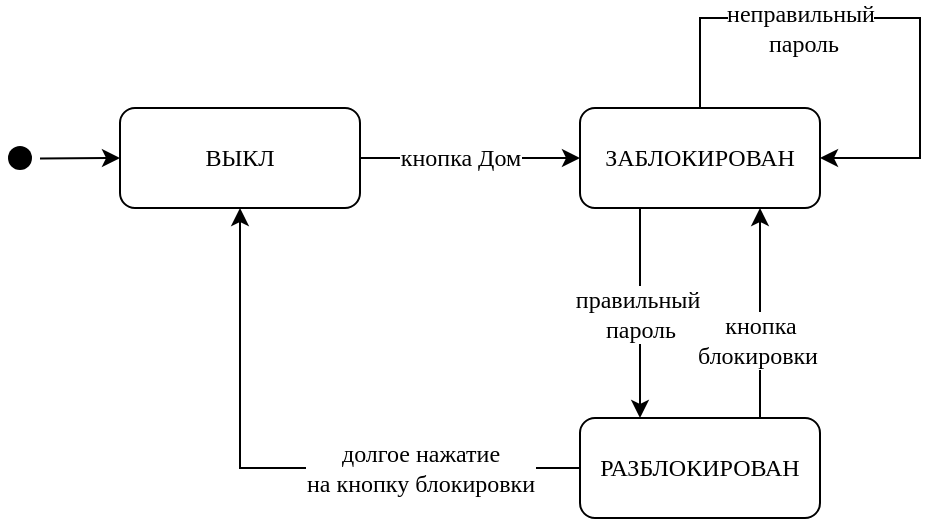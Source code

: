 <mxfile version="14.6.9" type="device"><diagram id="bdgEGim0mFJc79wjI6wj" name="Page-1"><mxGraphModel dx="830" dy="1126" grid="1" gridSize="10" guides="1" tooltips="1" connect="1" arrows="1" fold="1" page="1" pageScale="1" pageWidth="827" pageHeight="1169" math="0" shadow="0"><root><mxCell id="0"/><mxCell id="1" parent="0"/><mxCell id="HQCnf7zcx2GV_41mmp2q-6" style="edgeStyle=none;rounded=0;orthogonalLoop=1;jettySize=auto;html=1;endSize=6;" edge="1" parent="1" source="HQCnf7zcx2GV_41mmp2q-1" target="HQCnf7zcx2GV_41mmp2q-3"><mxGeometry relative="1" as="geometry"/></mxCell><mxCell id="HQCnf7zcx2GV_41mmp2q-1" value="" style="ellipse;html=1;shape=startState;fillColor=#000000;strokeColor=none;" vertex="1" parent="1"><mxGeometry x="40" y="130" width="20" height="20" as="geometry"/></mxCell><mxCell id="HQCnf7zcx2GV_41mmp2q-2" value="" style="html=1;verticalAlign=bottom;endArrow=open;endSize=8;strokeColor=none;" edge="1" source="HQCnf7zcx2GV_41mmp2q-1" parent="1"><mxGeometry relative="1" as="geometry"><mxPoint x="110" y="145" as="targetPoint"/></mxGeometry></mxCell><mxCell id="HQCnf7zcx2GV_41mmp2q-7" style="edgeStyle=none;rounded=0;orthogonalLoop=1;jettySize=auto;html=1;endSize=6;" edge="1" parent="1" source="HQCnf7zcx2GV_41mmp2q-3" target="HQCnf7zcx2GV_41mmp2q-4"><mxGeometry relative="1" as="geometry"/></mxCell><mxCell id="HQCnf7zcx2GV_41mmp2q-8" value="&lt;font face=&quot;Times New Roman&quot; style=&quot;font-size: 12px;&quot;&gt;кнопка Дом&lt;/font&gt;" style="edgeLabel;html=1;align=center;verticalAlign=middle;resizable=0;points=[];fontSize=12;" vertex="1" connectable="0" parent="HQCnf7zcx2GV_41mmp2q-7"><mxGeometry x="0.475" relative="1" as="geometry"><mxPoint x="-31" as="offset"/></mxGeometry></mxCell><mxCell id="HQCnf7zcx2GV_41mmp2q-3" value="&lt;font face=&quot;Times New Roman&quot;&gt;ВЫКЛ&lt;/font&gt;" style="rounded=1;whiteSpace=wrap;html=1;" vertex="1" parent="1"><mxGeometry x="100" y="115" width="120" height="50" as="geometry"/></mxCell><mxCell id="HQCnf7zcx2GV_41mmp2q-11" value="&lt;font face=&quot;Times New Roman&quot;&gt;правильный&amp;nbsp;&lt;br style=&quot;font-size: 12px&quot;&gt;пароль&lt;/font&gt;" style="edgeStyle=orthogonalEdgeStyle;rounded=0;orthogonalLoop=1;jettySize=auto;html=1;exitX=0.25;exitY=1;exitDx=0;exitDy=0;entryX=0.25;entryY=0;entryDx=0;entryDy=0;endSize=6;fontSize=12;" edge="1" parent="1" source="HQCnf7zcx2GV_41mmp2q-4" target="HQCnf7zcx2GV_41mmp2q-5"><mxGeometry relative="1" as="geometry"/></mxCell><mxCell id="HQCnf7zcx2GV_41mmp2q-4" value="&lt;font face=&quot;Times New Roman&quot;&gt;ЗАБЛОКИРОВАН&lt;/font&gt;" style="rounded=1;whiteSpace=wrap;html=1;" vertex="1" parent="1"><mxGeometry x="330" y="115" width="120" height="50" as="geometry"/></mxCell><mxCell id="HQCnf7zcx2GV_41mmp2q-12" style="edgeStyle=orthogonalEdgeStyle;rounded=0;orthogonalLoop=1;jettySize=auto;html=1;exitX=0.75;exitY=0;exitDx=0;exitDy=0;entryX=0.75;entryY=1;entryDx=0;entryDy=0;endSize=6;" edge="1" parent="1" source="HQCnf7zcx2GV_41mmp2q-5" target="HQCnf7zcx2GV_41mmp2q-4"><mxGeometry relative="1" as="geometry"/></mxCell><mxCell id="HQCnf7zcx2GV_41mmp2q-13" value="&lt;font face=&quot;Times New Roman&quot;&gt;кнопка&lt;br style=&quot;font-size: 12px&quot;&gt;блокировки&amp;nbsp;&lt;/font&gt;" style="edgeLabel;html=1;align=center;verticalAlign=middle;resizable=0;points=[];fontSize=12;" vertex="1" connectable="0" parent="HQCnf7zcx2GV_41mmp2q-12"><mxGeometry x="-0.257" relative="1" as="geometry"><mxPoint as="offset"/></mxGeometry></mxCell><mxCell id="HQCnf7zcx2GV_41mmp2q-14" style="edgeStyle=orthogonalEdgeStyle;rounded=0;orthogonalLoop=1;jettySize=auto;html=1;entryX=0.5;entryY=1;entryDx=0;entryDy=0;endSize=6;" edge="1" parent="1" source="HQCnf7zcx2GV_41mmp2q-5" target="HQCnf7zcx2GV_41mmp2q-3"><mxGeometry relative="1" as="geometry"/></mxCell><mxCell id="HQCnf7zcx2GV_41mmp2q-15" value="&lt;font face=&quot;Times New Roman&quot;&gt;долгое нажатие &lt;br style=&quot;font-size: 12px&quot;&gt;на кнопку блокировки&lt;/font&gt;" style="edgeLabel;html=1;align=center;verticalAlign=middle;resizable=0;points=[];fontSize=12;" vertex="1" connectable="0" parent="HQCnf7zcx2GV_41mmp2q-14"><mxGeometry x="-0.64" y="1" relative="1" as="geometry"><mxPoint x="-26" y="-1" as="offset"/></mxGeometry></mxCell><mxCell id="HQCnf7zcx2GV_41mmp2q-5" value="&lt;font face=&quot;Times New Roman&quot;&gt;РАЗБЛОКИРОВАН&lt;/font&gt;" style="rounded=1;whiteSpace=wrap;html=1;" vertex="1" parent="1"><mxGeometry x="330" y="270" width="120" height="50" as="geometry"/></mxCell><mxCell id="HQCnf7zcx2GV_41mmp2q-9" style="edgeStyle=orthogonalEdgeStyle;rounded=0;orthogonalLoop=1;jettySize=auto;html=1;exitX=0.5;exitY=0;exitDx=0;exitDy=0;entryX=1;entryY=0.5;entryDx=0;entryDy=0;endSize=6;" edge="1" parent="1" source="HQCnf7zcx2GV_41mmp2q-4" target="HQCnf7zcx2GV_41mmp2q-4"><mxGeometry relative="1" as="geometry"><Array as="points"><mxPoint x="390" y="70"/><mxPoint x="500" y="70"/><mxPoint x="500" y="140"/></Array></mxGeometry></mxCell><mxCell id="HQCnf7zcx2GV_41mmp2q-10" value="&lt;font face=&quot;Times New Roman&quot; style=&quot;font-size: 12px;&quot;&gt;неправильный&lt;br style=&quot;font-size: 12px;&quot;&gt;&amp;nbsp;пароль&lt;/font&gt;" style="edgeLabel;html=1;align=center;verticalAlign=middle;resizable=0;points=[];fontSize=12;" vertex="1" connectable="0" parent="HQCnf7zcx2GV_41mmp2q-9"><mxGeometry x="-0.371" y="-5" relative="1" as="geometry"><mxPoint x="8" as="offset"/></mxGeometry></mxCell></root></mxGraphModel></diagram></mxfile>